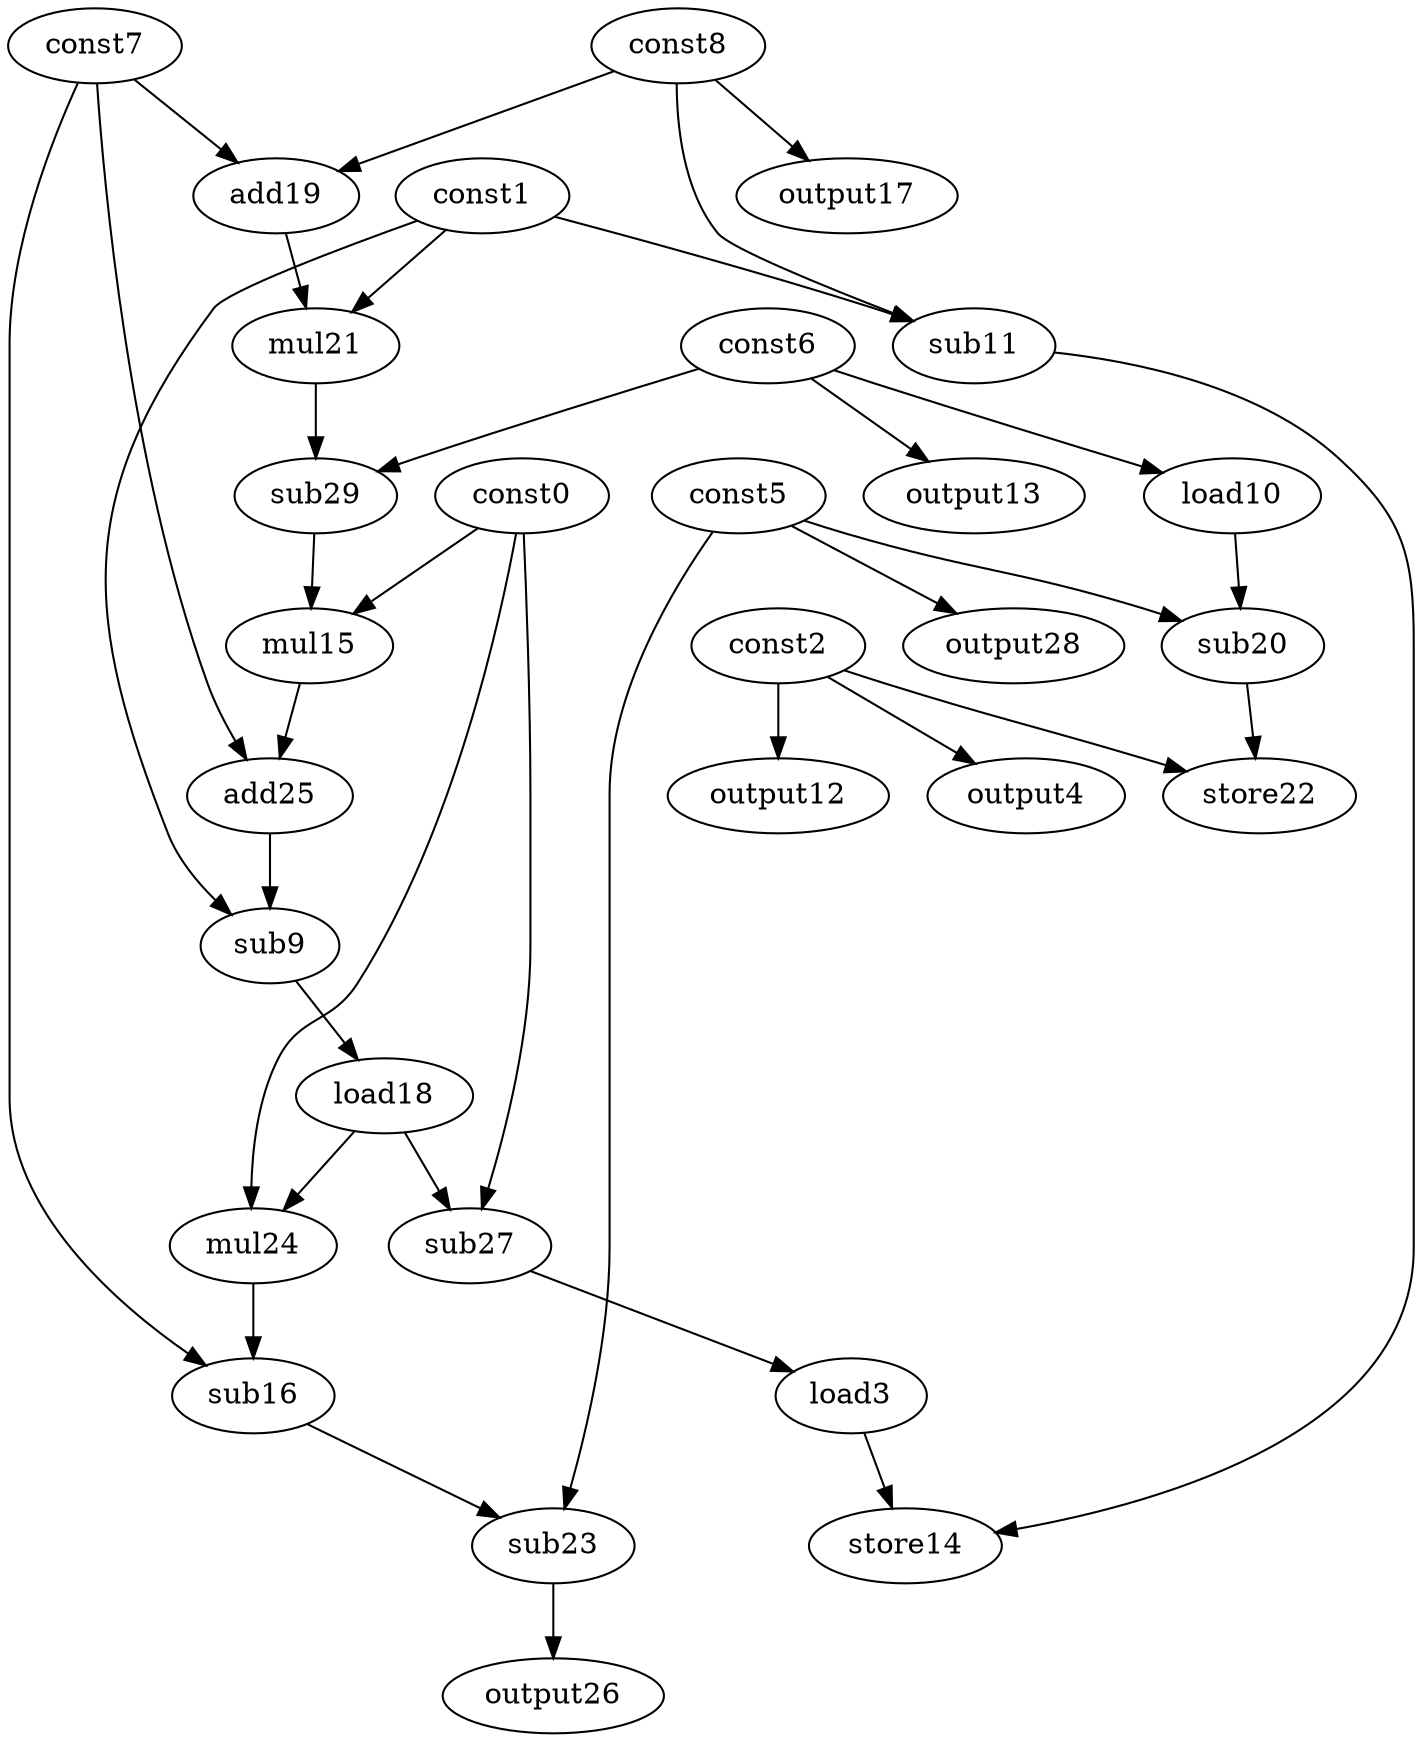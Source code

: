 digraph G { 
const0[opcode=const]; 
const1[opcode=const]; 
const2[opcode=const]; 
load3[opcode=load]; 
output4[opcode=output]; 
const5[opcode=const]; 
const6[opcode=const]; 
const7[opcode=const]; 
const8[opcode=const]; 
sub9[opcode=sub]; 
load10[opcode=load]; 
sub11[opcode=sub]; 
output12[opcode=output]; 
output13[opcode=output]; 
store14[opcode=store]; 
mul15[opcode=mul]; 
sub16[opcode=sub]; 
output17[opcode=output]; 
load18[opcode=load]; 
add19[opcode=add]; 
sub20[opcode=sub]; 
mul21[opcode=mul]; 
store22[opcode=store]; 
sub23[opcode=sub]; 
mul24[opcode=mul]; 
add25[opcode=add]; 
output26[opcode=output]; 
sub27[opcode=sub]; 
output28[opcode=output]; 
sub29[opcode=sub]; 
const2->output4[operand=0];
const6->load10[operand=0];
const8->sub11[operand=0];
const1->sub11[operand=1];
const2->output12[operand=0];
const6->output13[operand=0];
const8->output17[operand=0];
const8->add19[operand=0];
const7->add19[operand=1];
const5->output28[operand=0];
load10->sub20[operand=0];
const5->sub20[operand=1];
const1->mul21[operand=0];
add19->mul21[operand=1];
const2->store22[operand=0];
sub20->store22[operand=1];
mul21->sub29[operand=0];
const6->sub29[operand=1];
const0->mul15[operand=0];
sub29->mul15[operand=1];
const7->add25[operand=0];
mul15->add25[operand=1];
const1->sub9[operand=0];
add25->sub9[operand=1];
sub9->load18[operand=0];
const0->mul24[operand=0];
load18->mul24[operand=1];
const0->sub27[operand=0];
load18->sub27[operand=1];
sub27->load3[operand=0];
mul24->sub16[operand=0];
const7->sub16[operand=1];
load3->store14[operand=0];
sub11->store14[operand=1];
sub16->sub23[operand=0];
const5->sub23[operand=1];
sub23->output26[operand=0];
}
